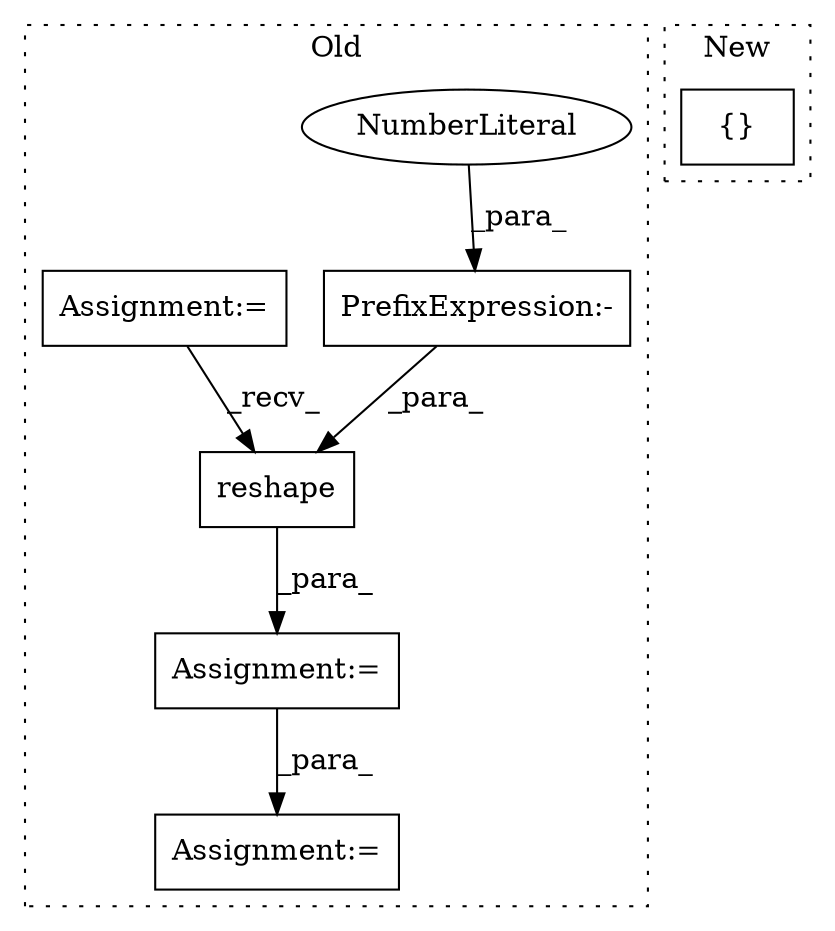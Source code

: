 digraph G {
subgraph cluster0 {
1 [label="reshape" a="32" s="731,741" l="8,1" shape="box"];
3 [label="Assignment:=" a="7" s="648" l="1" shape="box"];
4 [label="Assignment:=" a="7" s="764" l="18" shape="box"];
5 [label="PrefixExpression:-" a="38" s="739" l="1" shape="box"];
6 [label="NumberLiteral" a="34" s="740" l="1" shape="ellipse"];
7 [label="Assignment:=" a="7" s="227" l="8" shape="box"];
label = "Old";
style="dotted";
}
subgraph cluster1 {
2 [label="{}" a="4" s="1238,1245" l="1,1" shape="box"];
label = "New";
style="dotted";
}
1 -> 3 [label="_para_"];
3 -> 4 [label="_para_"];
5 -> 1 [label="_para_"];
6 -> 5 [label="_para_"];
7 -> 1 [label="_recv_"];
}